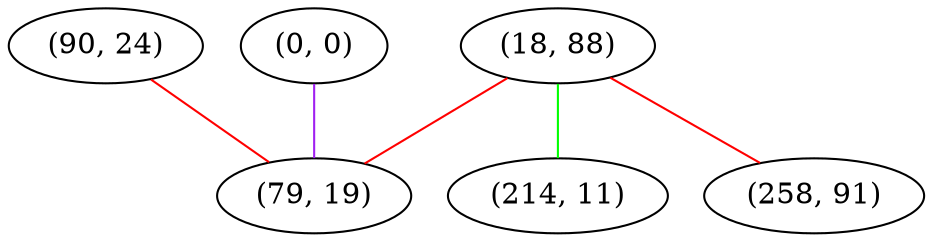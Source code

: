 graph "" {
"(90, 24)";
"(0, 0)";
"(18, 88)";
"(214, 11)";
"(79, 19)";
"(258, 91)";
"(90, 24)" -- "(79, 19)"  [color=red, key=0, weight=1];
"(0, 0)" -- "(79, 19)"  [color=purple, key=0, weight=4];
"(18, 88)" -- "(214, 11)"  [color=green, key=0, weight=2];
"(18, 88)" -- "(79, 19)"  [color=red, key=0, weight=1];
"(18, 88)" -- "(258, 91)"  [color=red, key=0, weight=1];
}
